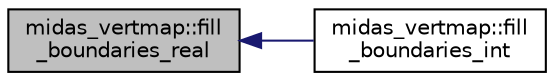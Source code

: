 digraph "midas_vertmap::fill_boundaries_real"
{
 // INTERACTIVE_SVG=YES
  edge [fontname="Helvetica",fontsize="10",labelfontname="Helvetica",labelfontsize="10"];
  node [fontname="Helvetica",fontsize="10",shape=record];
  rankdir="LR";
  Node16 [label="midas_vertmap::fill\l_boundaries_real",height=0.2,width=0.4,color="black", fillcolor="grey75", style="filled", fontcolor="black"];
  Node16 -> Node17 [dir="back",color="midnightblue",fontsize="10",style="solid",fontname="Helvetica"];
  Node17 [label="midas_vertmap::fill\l_boundaries_int",height=0.2,width=0.4,color="black", fillcolor="white", style="filled",URL="$namespacemidas__vertmap.html#a08be851d2f13bc26d9b4d378d437e296"];
}
